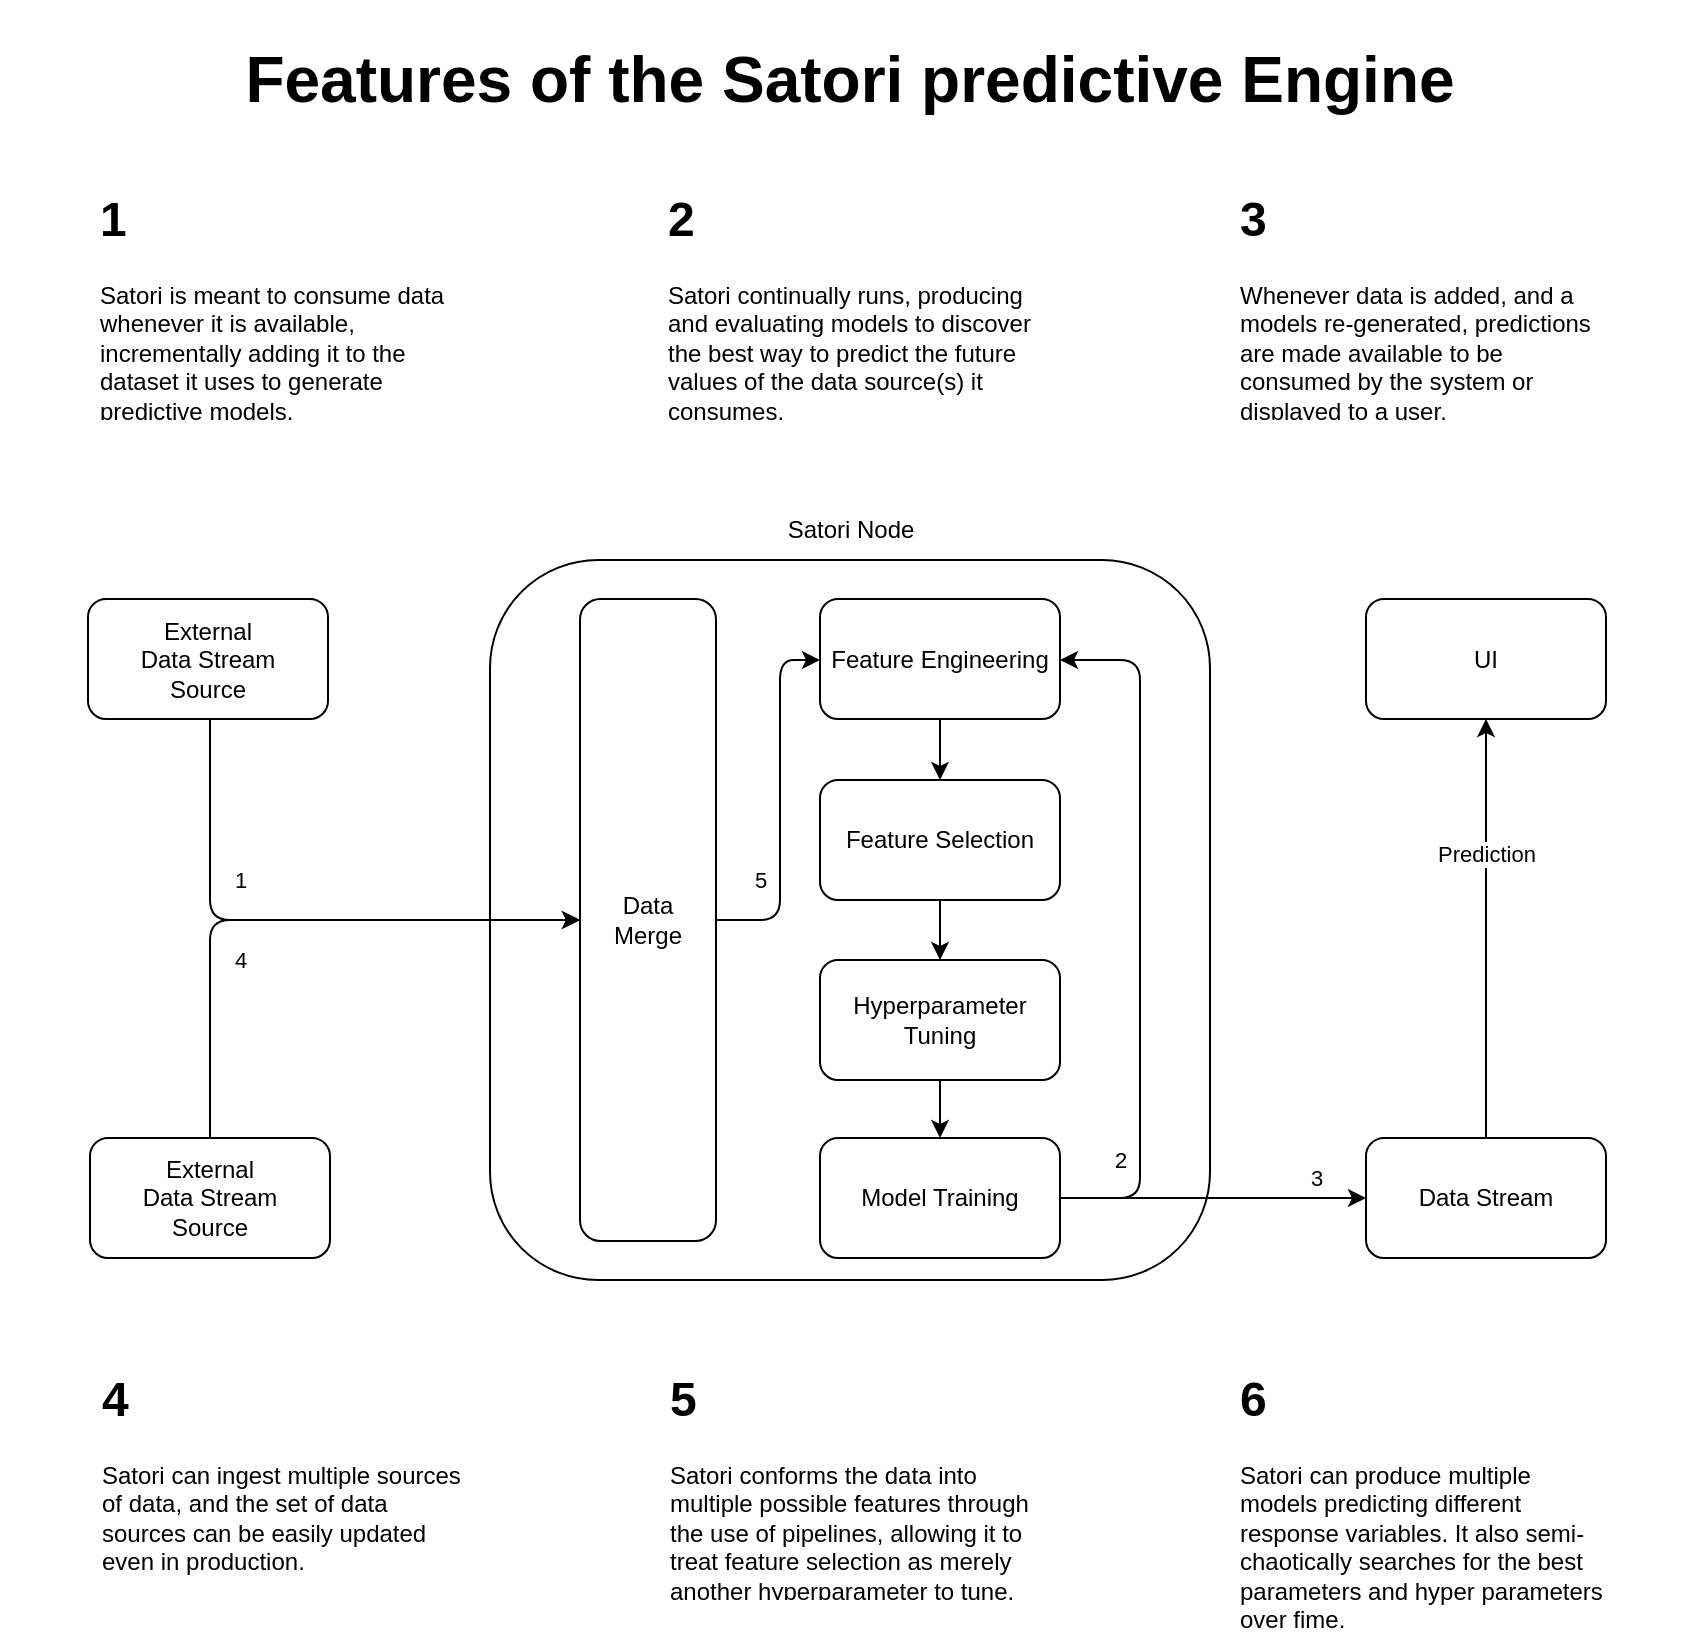 <mxfile>
    <diagram id="NL--5AqLcosKv5CawPTn" name="Page-1">
        <mxGraphModel dx="1486" dy="472" grid="1" gridSize="10" guides="1" tooltips="1" connect="1" arrows="1" fold="1" page="1" pageScale="1" pageWidth="850" pageHeight="1100" math="0" shadow="0">
            <root>
                <mxCell id="0"/>
                <mxCell id="1" parent="0"/>
                <mxCell id="3" value="" style="rounded=1;whiteSpace=wrap;html=1;fillColor=none;" parent="1" vertex="1">
                    <mxGeometry x="245" y="280" width="360" height="360" as="geometry"/>
                </mxCell>
                <mxCell id="8" value="Prediction" style="edgeStyle=orthogonalEdgeStyle;html=1;entryX=0.5;entryY=1;entryDx=0;entryDy=0;fillColor=none;exitX=0.5;exitY=0;exitDx=0;exitDy=0;" parent="1" source="25" target="4" edge="1">
                    <mxGeometry x="0.354" relative="1" as="geometry">
                        <Array as="points"/>
                        <mxPoint as="offset"/>
                        <mxPoint x="770" y="510" as="sourcePoint"/>
                    </mxGeometry>
                </mxCell>
                <mxCell id="24" value="3" style="edgeStyle=orthogonalEdgeStyle;html=1;entryX=0;entryY=0.5;entryDx=0;entryDy=0;exitX=1;exitY=0.5;exitDx=0;exitDy=0;" parent="1" source="38" target="25" edge="1">
                    <mxGeometry x="0.67" y="10" relative="1" as="geometry">
                        <mxPoint x="680" y="310" as="targetPoint"/>
                        <Array as="points">
                            <mxPoint x="660" y="599"/>
                            <mxPoint x="660" y="599"/>
                        </Array>
                        <mxPoint as="offset"/>
                    </mxGeometry>
                </mxCell>
                <mxCell id="4" value="UI" style="rounded=1;whiteSpace=wrap;html=1;fillColor=none;" parent="1" vertex="1">
                    <mxGeometry x="683" y="299.5" width="120" height="60" as="geometry"/>
                </mxCell>
                <mxCell id="44" value="1" style="edgeStyle=orthogonalEdgeStyle;html=1;entryX=0;entryY=0.5;entryDx=0;entryDy=0;" parent="1" source="5" target="43" edge="1">
                    <mxGeometry x="-0.436" y="15" relative="1" as="geometry">
                        <mxPoint x="310" y="460" as="targetPoint"/>
                        <Array as="points">
                            <mxPoint x="105" y="460"/>
                        </Array>
                        <mxPoint as="offset"/>
                    </mxGeometry>
                </mxCell>
                <mxCell id="5" value="External &lt;br&gt;Data Stream&lt;br&gt;Source" style="rounded=1;whiteSpace=wrap;html=1;fillColor=none;" parent="1" vertex="1">
                    <mxGeometry x="44" y="299.5" width="120" height="60" as="geometry"/>
                </mxCell>
                <mxCell id="13" value="&lt;h1&gt;1&lt;/h1&gt;&lt;span style=&quot;text-align: center&quot;&gt;Satori&amp;nbsp;&lt;/span&gt;&lt;span&gt;is meant to consume data whenever it is available, incrementally adding it to the dataset it uses to generate&amp;nbsp; predictive models.&lt;/span&gt;&lt;span style=&quot;text-align: center&quot;&gt;&lt;br&gt;&lt;/span&gt;" style="text;html=1;strokeColor=none;fillColor=none;spacing=5;spacingTop=-20;whiteSpace=wrap;overflow=hidden;rounded=0;" parent="1" vertex="1">
                    <mxGeometry x="45" y="90" width="190" height="120" as="geometry"/>
                </mxCell>
                <mxCell id="14" value="&lt;h1&gt;2&lt;/h1&gt;&lt;span style=&quot;text-align: center&quot;&gt;Satori&amp;nbsp;&lt;/span&gt;&lt;span&gt;continually runs, producing and evaluating models to discover the best way to predict the future values of the data source(s) it consumes.&lt;/span&gt;&lt;span style=&quot;text-align: center&quot;&gt;&lt;br&gt;&lt;/span&gt;" style="text;html=1;strokeColor=none;fillColor=none;spacing=5;spacingTop=-20;whiteSpace=wrap;overflow=hidden;rounded=0;" parent="1" vertex="1">
                    <mxGeometry x="329" y="90" width="190" height="120" as="geometry"/>
                </mxCell>
                <mxCell id="15" value="&lt;h1&gt;3&lt;/h1&gt;&lt;div&gt;Whenever data is added, and a models re-generated, predictions are made available to be consumed by the system or displayed to a user.&lt;/div&gt;" style="text;html=1;strokeColor=none;fillColor=none;spacing=5;spacingTop=-20;whiteSpace=wrap;overflow=hidden;rounded=0;" parent="1" vertex="1">
                    <mxGeometry x="615" y="90" width="190" height="120" as="geometry"/>
                </mxCell>
                <mxCell id="16" value="&lt;h1&gt;4&lt;/h1&gt;&lt;span style=&quot;text-align: center&quot;&gt;Satori&amp;nbsp;&lt;/span&gt;&lt;span&gt;can ingest multiple sources of data, and the set of data sources can be easily updated even in production.&lt;/span&gt;&lt;span style=&quot;text-align: center&quot;&gt;&lt;br&gt;&lt;/span&gt;" style="text;html=1;strokeColor=none;fillColor=none;spacing=5;spacingTop=-20;whiteSpace=wrap;overflow=hidden;rounded=0;" parent="1" vertex="1">
                    <mxGeometry x="46" y="680" width="190" height="120" as="geometry"/>
                </mxCell>
                <mxCell id="17" value="&lt;h1&gt;5&lt;/h1&gt;&lt;span style=&quot;text-align: center&quot;&gt;Satori&amp;nbsp;&lt;/span&gt;&lt;span&gt;conforms the data into multiple possible features through the use of pipelines, allowing it to treat feature selection as merely another hyperparameter to tune.&lt;/span&gt;&lt;span style=&quot;text-align: center&quot;&gt;&lt;br&gt;&lt;/span&gt;" style="text;html=1;strokeColor=none;fillColor=none;spacing=5;spacingTop=-20;whiteSpace=wrap;overflow=hidden;rounded=0;" parent="1" vertex="1">
                    <mxGeometry x="330" y="680" width="190" height="120" as="geometry"/>
                </mxCell>
                <mxCell id="18" value="&lt;h1&gt;6&lt;/h1&gt;&lt;span style=&quot;text-align: center&quot;&gt;Satori&amp;nbsp;&lt;/span&gt;&lt;span&gt;can produce multiple models predicting different response variables. It also semi-chaotically searches for the best parameters and hyper parameters over fime.&lt;/span&gt;&lt;span style=&quot;text-align: center&quot;&gt;&lt;br&gt;&lt;/span&gt;" style="text;html=1;strokeColor=none;fillColor=none;spacing=5;spacingTop=-20;whiteSpace=wrap;overflow=hidden;rounded=0;" parent="1" vertex="1">
                    <mxGeometry x="615" y="680" width="190" height="140" as="geometry"/>
                </mxCell>
                <mxCell id="25" value="Data Stream" style="rounded=1;whiteSpace=wrap;html=1;fillColor=none;" parent="1" vertex="1">
                    <mxGeometry x="683" y="569" width="120" height="60" as="geometry"/>
                </mxCell>
                <mxCell id="27" value="External &lt;br&gt;Data Stream&lt;br&gt;Source" style="rounded=1;whiteSpace=wrap;html=1;fillColor=none;" parent="1" vertex="1">
                    <mxGeometry x="45" y="569" width="120" height="60" as="geometry"/>
                </mxCell>
                <mxCell id="28" value="4" style="edgeStyle=orthogonalEdgeStyle;html=1;exitX=0.5;exitY=0;exitDx=0;exitDy=0;fillColor=none;entryX=0;entryY=0.5;entryDx=0;entryDy=0;" parent="1" source="27" target="43" edge="1">
                    <mxGeometry x="-0.395" y="-15" relative="1" as="geometry">
                        <Array as="points">
                            <mxPoint x="105" y="460"/>
                        </Array>
                        <mxPoint x="165.0" y="480" as="sourcePoint"/>
                        <mxPoint x="310" y="460" as="targetPoint"/>
                        <mxPoint as="offset"/>
                    </mxGeometry>
                </mxCell>
                <mxCell id="36" style="edgeStyle=orthogonalEdgeStyle;html=1;" parent="1" source="29" target="31" edge="1">
                    <mxGeometry relative="1" as="geometry"/>
                </mxCell>
                <mxCell id="29" value="Feature Engineering" style="rounded=1;whiteSpace=wrap;html=1;fillColor=none;" parent="1" vertex="1">
                    <mxGeometry x="410" y="299.5" width="120" height="60" as="geometry"/>
                </mxCell>
                <mxCell id="37" style="edgeStyle=orthogonalEdgeStyle;html=1;entryX=0.5;entryY=0;entryDx=0;entryDy=0;" parent="1" source="31" target="32" edge="1">
                    <mxGeometry relative="1" as="geometry"/>
                </mxCell>
                <mxCell id="31" value="Feature Selection" style="rounded=1;whiteSpace=wrap;html=1;fillColor=none;" parent="1" vertex="1">
                    <mxGeometry x="410" y="390" width="120" height="60" as="geometry"/>
                </mxCell>
                <mxCell id="40" style="edgeStyle=orthogonalEdgeStyle;html=1;" parent="1" source="32" target="38" edge="1">
                    <mxGeometry relative="1" as="geometry"/>
                </mxCell>
                <mxCell id="32" value="Hyperparameter Tuning" style="rounded=1;whiteSpace=wrap;html=1;fillColor=none;" parent="1" vertex="1">
                    <mxGeometry x="410" y="480" width="120" height="60" as="geometry"/>
                </mxCell>
                <mxCell id="42" value="2" style="edgeStyle=orthogonalEdgeStyle;html=1;entryX=1;entryY=0.5;entryDx=0;entryDy=0;" parent="1" source="38" target="29" edge="1">
                    <mxGeometry x="-0.662" y="10" relative="1" as="geometry">
                        <Array as="points">
                            <mxPoint x="570" y="599"/>
                            <mxPoint x="570" y="330"/>
                            <mxPoint x="530" y="330"/>
                        </Array>
                        <mxPoint as="offset"/>
                    </mxGeometry>
                </mxCell>
                <mxCell id="38" value="Model Training" style="rounded=1;whiteSpace=wrap;html=1;fillColor=none;" parent="1" vertex="1">
                    <mxGeometry x="410" y="569" width="120" height="60" as="geometry"/>
                </mxCell>
                <mxCell id="45" value="5" style="edgeStyle=orthogonalEdgeStyle;html=1;entryX=0;entryY=0.5;entryDx=0;entryDy=0;" parent="1" source="43" target="29" edge="1">
                    <mxGeometry x="-0.43" y="10" relative="1" as="geometry">
                        <Array as="points">
                            <mxPoint x="390" y="460"/>
                            <mxPoint x="390" y="330"/>
                            <mxPoint x="410" y="330"/>
                        </Array>
                        <mxPoint as="offset"/>
                    </mxGeometry>
                </mxCell>
                <mxCell id="43" value="Data&lt;br&gt;Merge" style="rounded=1;whiteSpace=wrap;html=1;fillColor=none;" parent="1" vertex="1">
                    <mxGeometry x="290" y="299.5" width="68" height="321" as="geometry"/>
                </mxCell>
                <mxCell id="46" value="Satori Node" style="text;html=1;strokeColor=none;fillColor=none;align=center;verticalAlign=middle;whiteSpace=wrap;rounded=0;" parent="1" vertex="1">
                    <mxGeometry x="383" y="250" width="85" height="30" as="geometry"/>
                </mxCell>
                <mxCell id="47" value="Features of the Satori predictive Engine" style="text;html=1;strokeColor=none;fillColor=none;align=center;verticalAlign=middle;whiteSpace=wrap;rounded=0;fontStyle=1;fontSize=32;" parent="1" vertex="1">
                    <mxGeometry width="850" height="80" as="geometry"/>
                </mxCell>
            </root>
        </mxGraphModel>
    </diagram>
</mxfile>